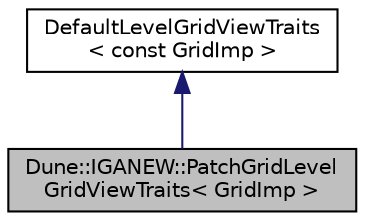 digraph "Dune::IGANEW::PatchGridLevelGridViewTraits&lt; GridImp &gt;"
{
 // LATEX_PDF_SIZE
  edge [fontname="Helvetica",fontsize="10",labelfontname="Helvetica",labelfontsize="10"];
  node [fontname="Helvetica",fontsize="10",shape=record];
  Node1 [label="Dune::IGANEW::PatchGridLevel\lGridViewTraits\< GridImp \>",height=0.2,width=0.4,color="black", fillcolor="grey75", style="filled", fontcolor="black",tooltip=" "];
  Node2 -> Node1 [dir="back",color="midnightblue",fontsize="10",style="solid",fontname="Helvetica"];
  Node2 [label="DefaultLevelGridViewTraits\l\< const GridImp \>",height=0.2,width=0.4,color="black", fillcolor="white", style="filled",tooltip=" "];
}
